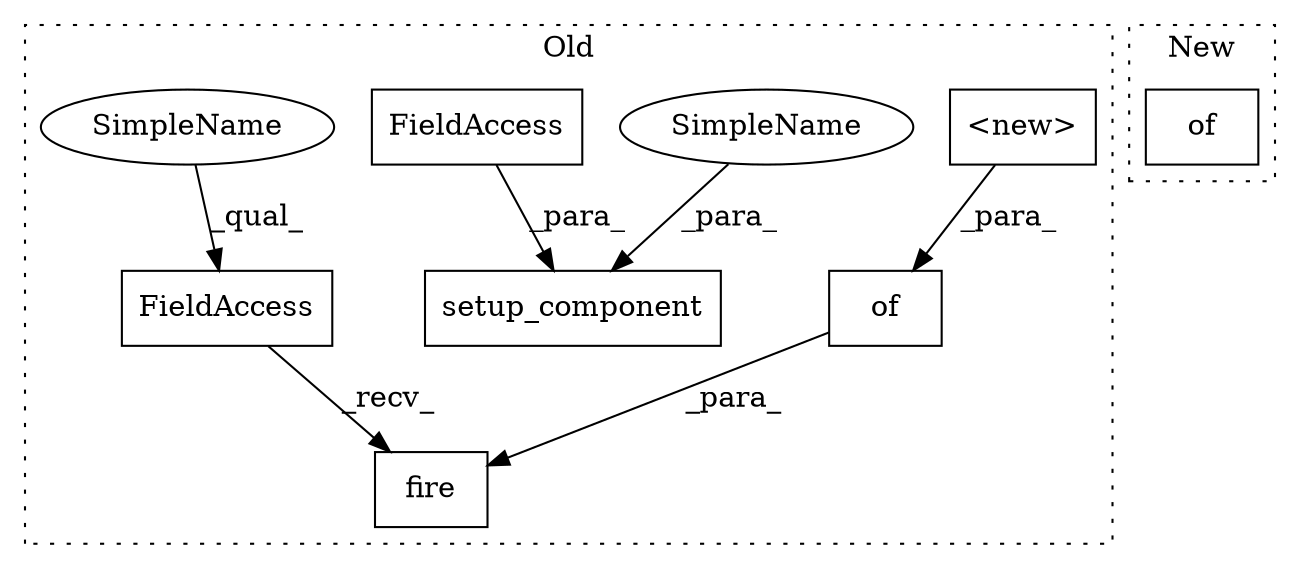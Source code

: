 digraph G {
subgraph cluster0 {
1 [label="setup_component" a="32" s="1316,1360" l="16,1" shape="box"];
3 [label="FieldAccess" a="22" s="1367" l="8" shape="box"];
4 [label="FieldAccess" a="22" s="1337" l="16" shape="box"];
5 [label="fire" a="32" s="1376,1481" l="5,1" shape="box"];
6 [label="of" a="32" s="1411,1480" l="3,1" shape="box"];
7 [label="<new>" a="14" s="1450" l="21" shape="box"];
8 [label="SimpleName" a="42" s="1367" l="4" shape="ellipse"];
9 [label="SimpleName" a="42" s="1332" l="4" shape="ellipse"];
label = "Old";
style="dotted";
}
subgraph cluster1 {
2 [label="of" a="32" s="1078" l="4" shape="box"];
label = "New";
style="dotted";
}
3 -> 5 [label="_recv_"];
4 -> 1 [label="_para_"];
6 -> 5 [label="_para_"];
7 -> 6 [label="_para_"];
8 -> 3 [label="_qual_"];
9 -> 1 [label="_para_"];
}